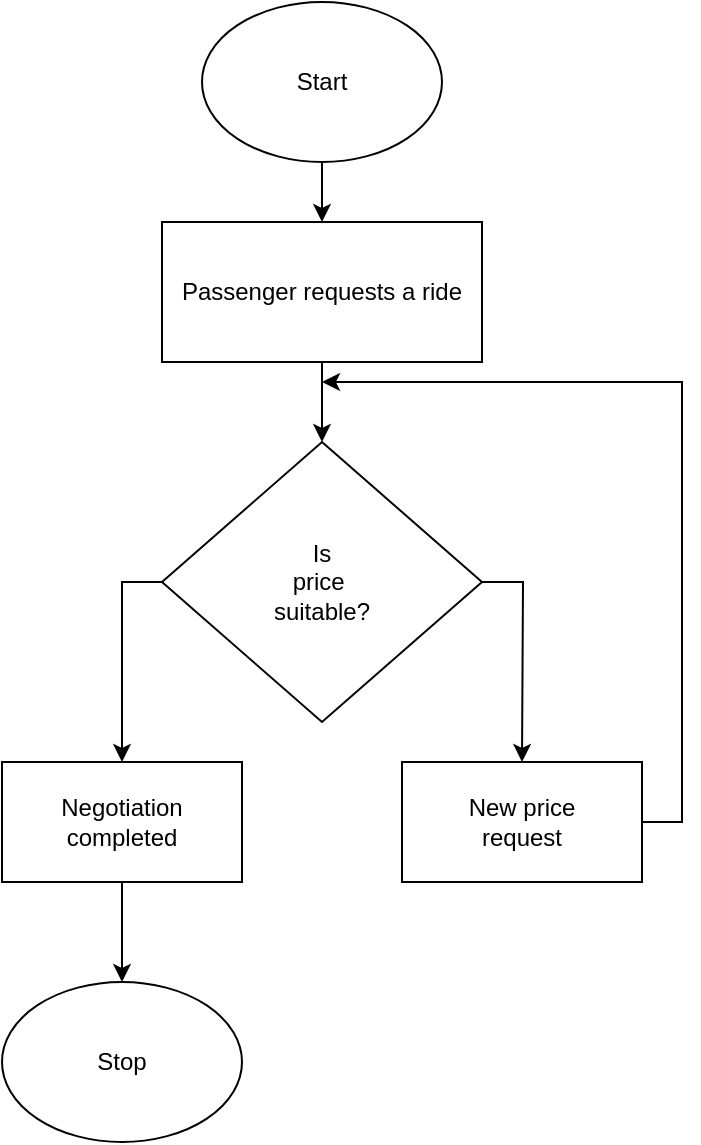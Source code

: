 <mxfile version="16.6.5" type="github">
  <diagram id="qrFzr8M6gn4D2GWuaVT7" name="Page-1">
    <mxGraphModel dx="946" dy="566" grid="1" gridSize="10" guides="1" tooltips="1" connect="1" arrows="1" fold="1" page="1" pageScale="1" pageWidth="850" pageHeight="1100" math="0" shadow="0">
      <root>
        <mxCell id="0" />
        <mxCell id="1" parent="0" />
        <mxCell id="b35UdGzB9y71jdkBOKCq-3" style="edgeStyle=orthogonalEdgeStyle;rounded=0;orthogonalLoop=1;jettySize=auto;html=1;entryX=0.5;entryY=0;entryDx=0;entryDy=0;" edge="1" parent="1" source="b35UdGzB9y71jdkBOKCq-1" target="b35UdGzB9y71jdkBOKCq-2">
          <mxGeometry relative="1" as="geometry" />
        </mxCell>
        <mxCell id="b35UdGzB9y71jdkBOKCq-1" value="Start" style="ellipse;whiteSpace=wrap;html=1;" vertex="1" parent="1">
          <mxGeometry x="350" y="70" width="120" height="80" as="geometry" />
        </mxCell>
        <mxCell id="b35UdGzB9y71jdkBOKCq-5" style="edgeStyle=orthogonalEdgeStyle;rounded=0;orthogonalLoop=1;jettySize=auto;html=1;entryX=0.5;entryY=0;entryDx=0;entryDy=0;" edge="1" parent="1" source="b35UdGzB9y71jdkBOKCq-2" target="b35UdGzB9y71jdkBOKCq-4">
          <mxGeometry relative="1" as="geometry" />
        </mxCell>
        <mxCell id="b35UdGzB9y71jdkBOKCq-2" value="Passenger requests a ride" style="rounded=0;whiteSpace=wrap;html=1;" vertex="1" parent="1">
          <mxGeometry x="330" y="180" width="160" height="70" as="geometry" />
        </mxCell>
        <mxCell id="b35UdGzB9y71jdkBOKCq-10" style="edgeStyle=orthogonalEdgeStyle;rounded=0;orthogonalLoop=1;jettySize=auto;html=1;" edge="1" parent="1" source="b35UdGzB9y71jdkBOKCq-4">
          <mxGeometry relative="1" as="geometry">
            <mxPoint x="510" y="450" as="targetPoint" />
          </mxGeometry>
        </mxCell>
        <mxCell id="b35UdGzB9y71jdkBOKCq-11" style="edgeStyle=orthogonalEdgeStyle;rounded=0;orthogonalLoop=1;jettySize=auto;html=1;" edge="1" parent="1" source="b35UdGzB9y71jdkBOKCq-4">
          <mxGeometry relative="1" as="geometry">
            <mxPoint x="310" y="450" as="targetPoint" />
          </mxGeometry>
        </mxCell>
        <mxCell id="b35UdGzB9y71jdkBOKCq-4" value="Is&lt;br&gt;price&amp;nbsp;&lt;br&gt;suitable?" style="rhombus;whiteSpace=wrap;html=1;" vertex="1" parent="1">
          <mxGeometry x="330" y="290" width="160" height="140" as="geometry" />
        </mxCell>
        <mxCell id="b35UdGzB9y71jdkBOKCq-12" style="edgeStyle=orthogonalEdgeStyle;rounded=0;orthogonalLoop=1;jettySize=auto;html=1;" edge="1" parent="1" source="b35UdGzB9y71jdkBOKCq-6">
          <mxGeometry relative="1" as="geometry">
            <mxPoint x="310" y="560" as="targetPoint" />
          </mxGeometry>
        </mxCell>
        <mxCell id="b35UdGzB9y71jdkBOKCq-6" value="Negotiation&lt;br&gt;completed" style="rounded=0;whiteSpace=wrap;html=1;" vertex="1" parent="1">
          <mxGeometry x="250" y="450" width="120" height="60" as="geometry" />
        </mxCell>
        <mxCell id="b35UdGzB9y71jdkBOKCq-15" style="edgeStyle=orthogonalEdgeStyle;rounded=0;orthogonalLoop=1;jettySize=auto;html=1;" edge="1" parent="1" source="b35UdGzB9y71jdkBOKCq-7">
          <mxGeometry relative="1" as="geometry">
            <mxPoint x="410" y="260" as="targetPoint" />
            <Array as="points">
              <mxPoint x="590" y="480" />
              <mxPoint x="590" y="260" />
            </Array>
          </mxGeometry>
        </mxCell>
        <mxCell id="b35UdGzB9y71jdkBOKCq-7" value="New price&lt;br&gt;request" style="rounded=0;whiteSpace=wrap;html=1;" vertex="1" parent="1">
          <mxGeometry x="450" y="450" width="120" height="60" as="geometry" />
        </mxCell>
        <mxCell id="b35UdGzB9y71jdkBOKCq-14" value="Stop" style="ellipse;whiteSpace=wrap;html=1;" vertex="1" parent="1">
          <mxGeometry x="250" y="560" width="120" height="80" as="geometry" />
        </mxCell>
      </root>
    </mxGraphModel>
  </diagram>
</mxfile>

